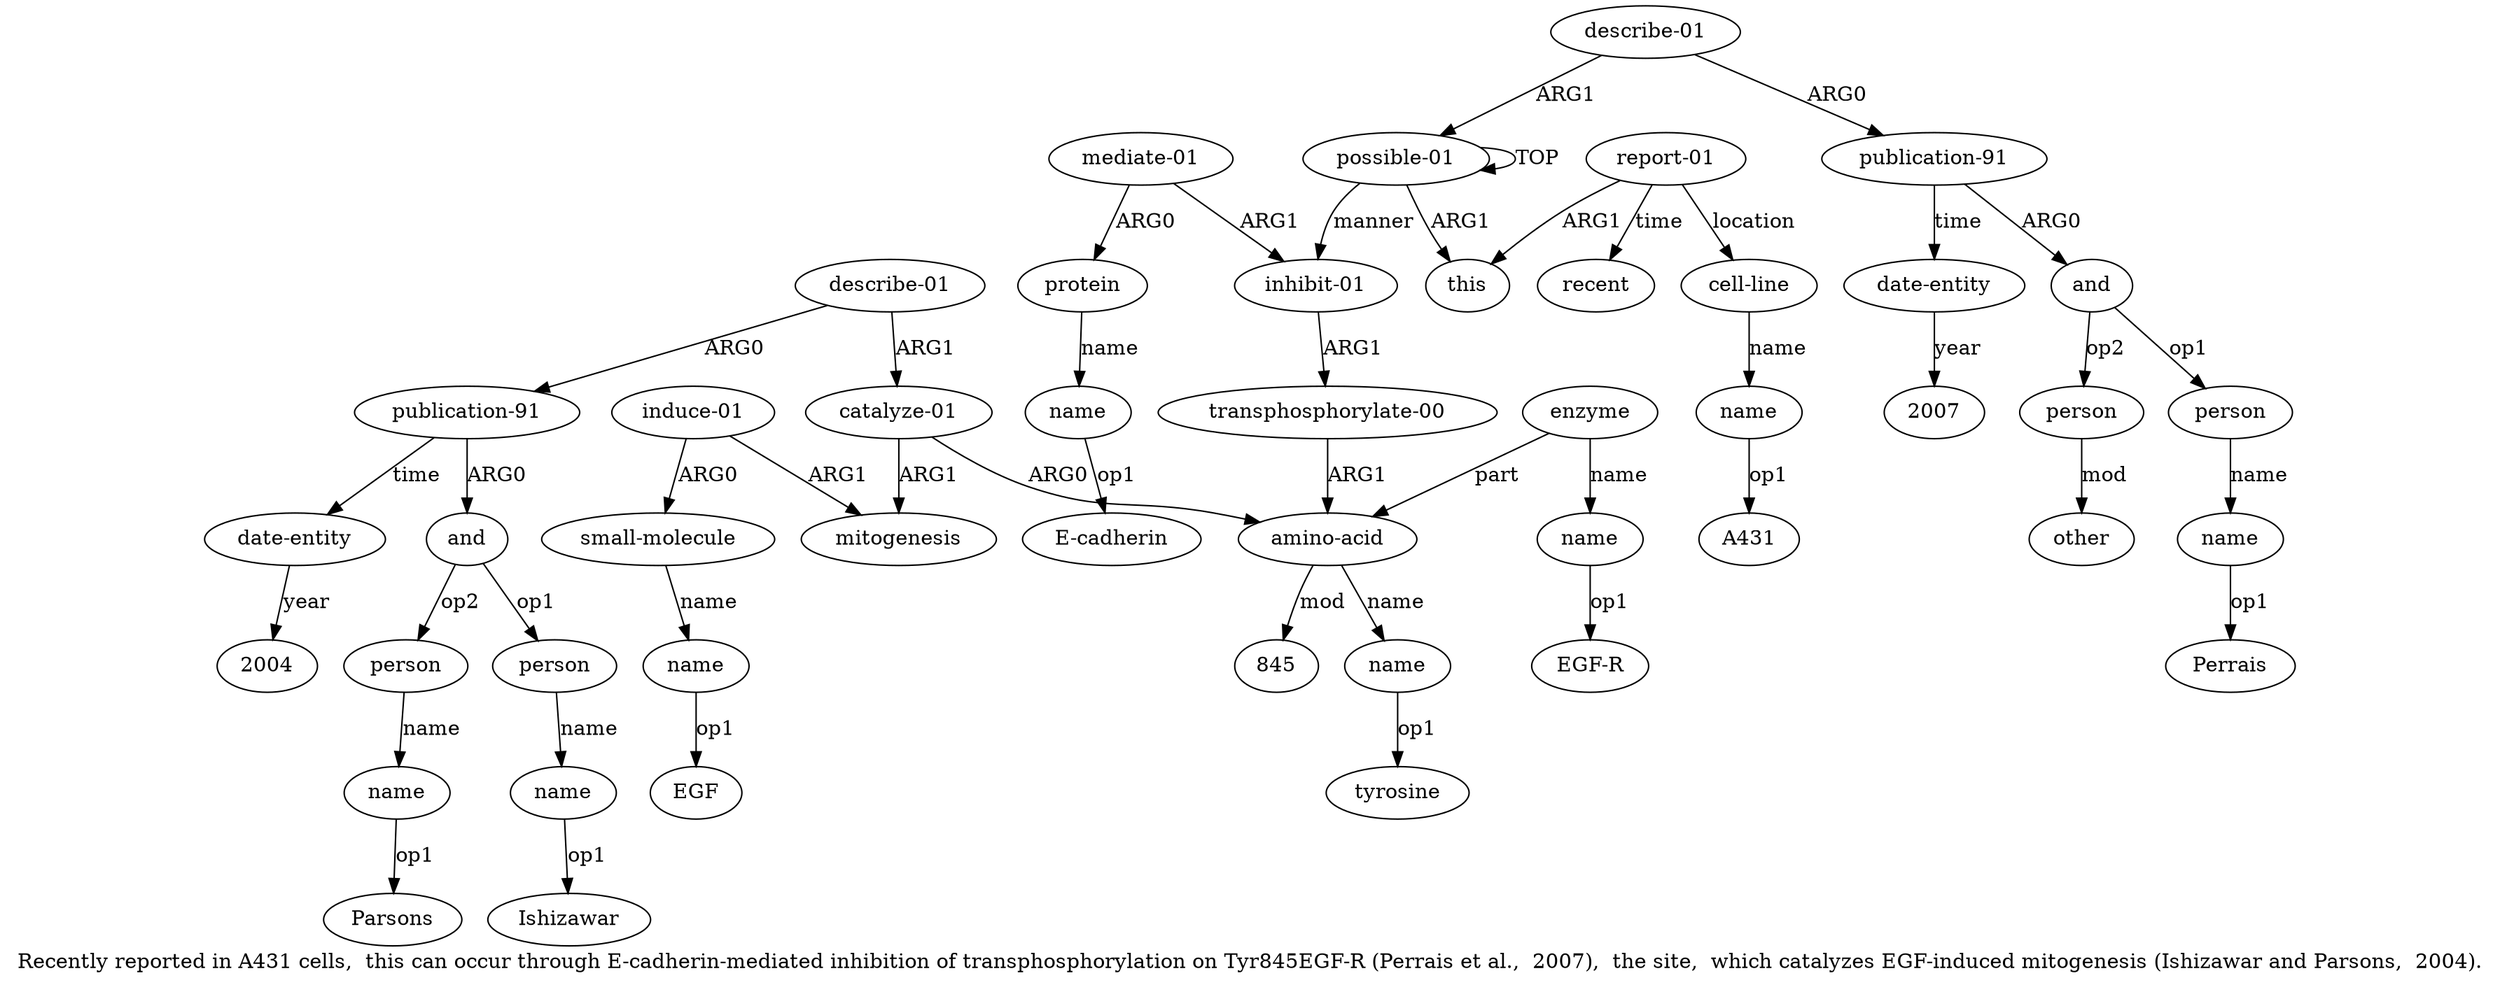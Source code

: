digraph  {
	graph [label="Recently reported in A431 cells,  this can occur through E-cadherin-mediated inhibition of transphosphorylation on Tyr845EGF-R (\
Perrais et al.,  2007),  the site,  which catalyzes EGF-induced mitogenesis (Ishizawar and Parsons,  2004)."];
	node [label="\N"];
	a20	 [color=black,
		gold_ind=20,
		gold_label=person,
		label=person,
		test_ind=20,
		test_label=person];
	a21	 [color=black,
		gold_ind=21,
		gold_label=name,
		label=name,
		test_ind=21,
		test_label=name];
	a20 -> a21 [key=0,
	color=black,
	gold_label=name,
	label=name,
	test_label=name];
"a21 Ishizawar" [color=black,
	gold_ind=-1,
	gold_label=Ishizawar,
	label=Ishizawar,
	test_ind=-1,
	test_label=Ishizawar];
a21 -> "a21 Ishizawar" [key=0,
color=black,
gold_label=op1,
label=op1,
test_label=op1];
a22 [color=black,
gold_ind=22,
gold_label=person,
label=person,
test_ind=22,
test_label=person];
a23 [color=black,
gold_ind=23,
gold_label=name,
label=name,
test_ind=23,
test_label=name];
a22 -> a23 [key=0,
color=black,
gold_label=name,
label=name,
test_label=name];
"a23 Parsons" [color=black,
gold_ind=-1,
gold_label=Parsons,
label=Parsons,
test_ind=-1,
test_label=Parsons];
a23 -> "a23 Parsons" [key=0,
color=black,
gold_label=op1,
label=op1,
test_label=op1];
a24 [color=black,
gold_ind=24,
gold_label="date-entity",
label="date-entity",
test_ind=24,
test_label="date-entity"];
"a24 2004" [color=black,
gold_ind=-1,
gold_label=2004,
label=2004,
test_ind=-1,
test_label=2004];
a24 -> "a24 2004" [key=0,
color=black,
gold_label=year,
label=year,
test_label=year];
a25 [color=black,
gold_ind=25,
gold_label="mediate-01",
label="mediate-01",
test_ind=25,
test_label="mediate-01"];
a26 [color=black,
gold_ind=26,
gold_label=protein,
label=protein,
test_ind=26,
test_label=protein];
a25 -> a26 [key=0,
color=black,
gold_label=ARG0,
label=ARG0,
test_label=ARG0];
a6 [color=black,
gold_ind=6,
gold_label="inhibit-01",
label="inhibit-01",
test_ind=6,
test_label="inhibit-01"];
a25 -> a6 [key=0,
color=black,
gold_label=ARG1,
label=ARG1,
test_label=ARG1];
a27 [color=black,
gold_ind=27,
gold_label=name,
label=name,
test_ind=27,
test_label=name];
a26 -> a27 [key=0,
color=black,
gold_label=name,
label=name,
test_label=name];
"a27 E-cadherin" [color=black,
gold_ind=-1,
gold_label="E-cadherin",
label="E-cadherin",
test_ind=-1,
test_label="E-cadherin"];
a27 -> "a27 E-cadherin" [key=0,
color=black,
gold_label=op1,
label=op1,
test_label=op1];
a28 [color=black,
gold_ind=28,
gold_label="describe-01",
label="describe-01",
test_ind=28,
test_label="describe-01"];
a29 [color=black,
gold_ind=29,
gold_label="publication-91",
label="publication-91",
test_ind=29,
test_label="publication-91"];
a28 -> a29 [key=0,
color=black,
gold_label=ARG0,
label=ARG0,
test_label=ARG0];
a0 [color=black,
gold_ind=0,
gold_label="possible-01",
label="possible-01",
test_ind=0,
test_label="possible-01"];
a28 -> a0 [key=0,
color=black,
gold_label=ARG1,
label=ARG1,
test_label=ARG1];
a30 [color=black,
gold_ind=30,
gold_label=and,
label=and,
test_ind=30,
test_label=and];
a29 -> a30 [key=0,
color=black,
gold_label=ARG0,
label=ARG0,
test_label=ARG0];
a35 [color=black,
gold_ind=35,
gold_label="date-entity",
label="date-entity",
test_ind=35,
test_label="date-entity"];
a29 -> a35 [key=0,
color=black,
gold_label=time,
label=time,
test_label=time];
a31 [color=black,
gold_ind=31,
gold_label=person,
label=person,
test_ind=31,
test_label=person];
a32 [color=black,
gold_ind=32,
gold_label=name,
label=name,
test_ind=32,
test_label=name];
a31 -> a32 [key=0,
color=black,
gold_label=name,
label=name,
test_label=name];
a30 -> a31 [key=0,
color=black,
gold_label=op1,
label=op1,
test_label=op1];
a33 [color=black,
gold_ind=33,
gold_label=person,
label=person,
test_ind=33,
test_label=person];
a30 -> a33 [key=0,
color=black,
gold_label=op2,
label=op2,
test_label=op2];
a34 [color=black,
gold_ind=34,
gold_label=other,
label=other,
test_ind=34,
test_label=other];
a33 -> a34 [key=0,
color=black,
gold_label=mod,
label=mod,
test_label=mod];
"a35 2007" [color=black,
gold_ind=-1,
gold_label=2007,
label=2007,
test_ind=-1,
test_label=2007];
a35 -> "a35 2007" [key=0,
color=black,
gold_label=year,
label=year,
test_label=year];
"a9 tyrosine" [color=black,
gold_ind=-1,
gold_label=tyrosine,
label=tyrosine,
test_ind=-1,
test_label=tyrosine];
"a8 845" [color=black,
gold_ind=-1,
gold_label=845,
label=845,
test_ind=-1,
test_label=845];
"a16 EGF" [color=black,
gold_ind=-1,
gold_label=EGF,
label=EGF,
test_ind=-1,
test_label=EGF];
"a32 Perrais" [color=black,
gold_ind=-1,
gold_label=Perrais,
label=Perrais,
test_ind=-1,
test_label=Perrais];
a32 -> "a32 Perrais" [key=0,
color=black,
gold_label=op1,
label=op1,
test_label=op1];
a15 [color=black,
gold_ind=15,
gold_label="small-molecule",
label="small-molecule",
test_ind=15,
test_label="small-molecule"];
a16 [color=black,
gold_ind=16,
gold_label=name,
label=name,
test_ind=16,
test_label=name];
a15 -> a16 [key=0,
color=black,
gold_label=name,
label=name,
test_label=name];
a14 [color=black,
gold_ind=14,
gold_label="induce-01",
label="induce-01",
test_ind=14,
test_label="induce-01"];
a14 -> a15 [key=0,
color=black,
gold_label=ARG0,
label=ARG0,
test_label=ARG0];
a13 [color=black,
gold_ind=13,
gold_label=mitogenesis,
label=mitogenesis,
test_ind=13,
test_label=mitogenesis];
a14 -> a13 [key=0,
color=black,
gold_label=ARG1,
label=ARG1,
test_label=ARG1];
a17 [color=black,
gold_ind=17,
gold_label="describe-01",
label="describe-01",
test_ind=17,
test_label="describe-01"];
a12 [color=black,
gold_ind=12,
gold_label="catalyze-01",
label="catalyze-01",
test_ind=12,
test_label="catalyze-01"];
a17 -> a12 [key=0,
color=black,
gold_label=ARG1,
label=ARG1,
test_label=ARG1];
a18 [color=black,
gold_ind=18,
gold_label="publication-91",
label="publication-91",
test_ind=18,
test_label="publication-91"];
a17 -> a18 [key=0,
color=black,
gold_label=ARG0,
label=ARG0,
test_label=ARG0];
a16 -> "a16 EGF" [key=0,
color=black,
gold_label=op1,
label=op1,
test_label=op1];
a11 [color=black,
gold_ind=11,
gold_label=name,
label=name,
test_ind=11,
test_label=name];
"a11 EGF-R" [color=black,
gold_ind=-1,
gold_label="EGF-R",
label="EGF-R",
test_ind=-1,
test_label="EGF-R"];
a11 -> "a11 EGF-R" [key=0,
color=black,
gold_label=op1,
label=op1,
test_label=op1];
a10 [color=black,
gold_ind=10,
gold_label=enzyme,
label=enzyme,
test_ind=10,
test_label=enzyme];
a10 -> a11 [key=0,
color=black,
gold_label=name,
label=name,
test_label=name];
a8 [color=black,
gold_ind=8,
gold_label="amino-acid",
label="amino-acid",
test_ind=8,
test_label="amino-acid"];
a10 -> a8 [key=0,
color=black,
gold_label=part,
label=part,
test_label=part];
a12 -> a13 [key=0,
color=black,
gold_label=ARG1,
label=ARG1,
test_label=ARG1];
a12 -> a8 [key=0,
color=black,
gold_label=ARG0,
label=ARG0,
test_label=ARG0];
a19 [color=black,
gold_ind=19,
gold_label=and,
label=and,
test_ind=19,
test_label=and];
a19 -> a20 [key=0,
color=black,
gold_label=op1,
label=op1,
test_label=op1];
a19 -> a22 [key=0,
color=black,
gold_label=op2,
label=op2,
test_label=op2];
a18 -> a24 [key=0,
color=black,
gold_label=time,
label=time,
test_label=time];
a18 -> a19 [key=0,
color=black,
gold_label=ARG0,
label=ARG0,
test_label=ARG0];
a1 [color=black,
gold_ind=1,
gold_label=this,
label=this,
test_ind=1,
test_label=this];
a0 -> a1 [key=0,
color=black,
gold_label=ARG1,
label=ARG1,
test_label=ARG1];
a0 -> a0 [key=0,
color=black,
gold_label=TOP,
label=TOP,
test_label=TOP];
a0 -> a6 [key=0,
color=black,
gold_label=manner,
label=manner,
test_label=manner];
a3 [color=black,
gold_ind=3,
gold_label=recent,
label=recent,
test_ind=3,
test_label=recent];
a2 [color=black,
gold_ind=2,
gold_label="report-01",
label="report-01",
test_ind=2,
test_label="report-01"];
a2 -> a1 [key=0,
color=black,
gold_label=ARG1,
label=ARG1,
test_label=ARG1];
a2 -> a3 [key=0,
color=black,
gold_label=time,
label=time,
test_label=time];
a4 [color=black,
gold_ind=4,
gold_label="cell-line",
label="cell-line",
test_ind=4,
test_label="cell-line"];
a2 -> a4 [key=0,
color=black,
gold_label=location,
label=location,
test_label=location];
a5 [color=black,
gold_ind=5,
gold_label=name,
label=name,
test_ind=5,
test_label=name];
"a5 A431" [color=black,
gold_ind=-1,
gold_label=A431,
label=A431,
test_ind=-1,
test_label=A431];
a5 -> "a5 A431" [key=0,
color=black,
gold_label=op1,
label=op1,
test_label=op1];
a4 -> a5 [key=0,
color=black,
gold_label=name,
label=name,
test_label=name];
a7 [color=black,
gold_ind=7,
gold_label="transphosphorylate-00",
label="transphosphorylate-00",
test_ind=7,
test_label="transphosphorylate-00"];
a7 -> a8 [key=0,
color=black,
gold_label=ARG1,
label=ARG1,
test_label=ARG1];
a6 -> a7 [key=0,
color=black,
gold_label=ARG1,
label=ARG1,
test_label=ARG1];
a9 [color=black,
gold_ind=9,
gold_label=name,
label=name,
test_ind=9,
test_label=name];
a9 -> "a9 tyrosine" [key=0,
color=black,
gold_label=op1,
label=op1,
test_label=op1];
a8 -> "a8 845" [key=0,
color=black,
gold_label=mod,
label=mod,
test_label=mod];
a8 -> a9 [key=0,
color=black,
gold_label=name,
label=name,
test_label=name];
}
